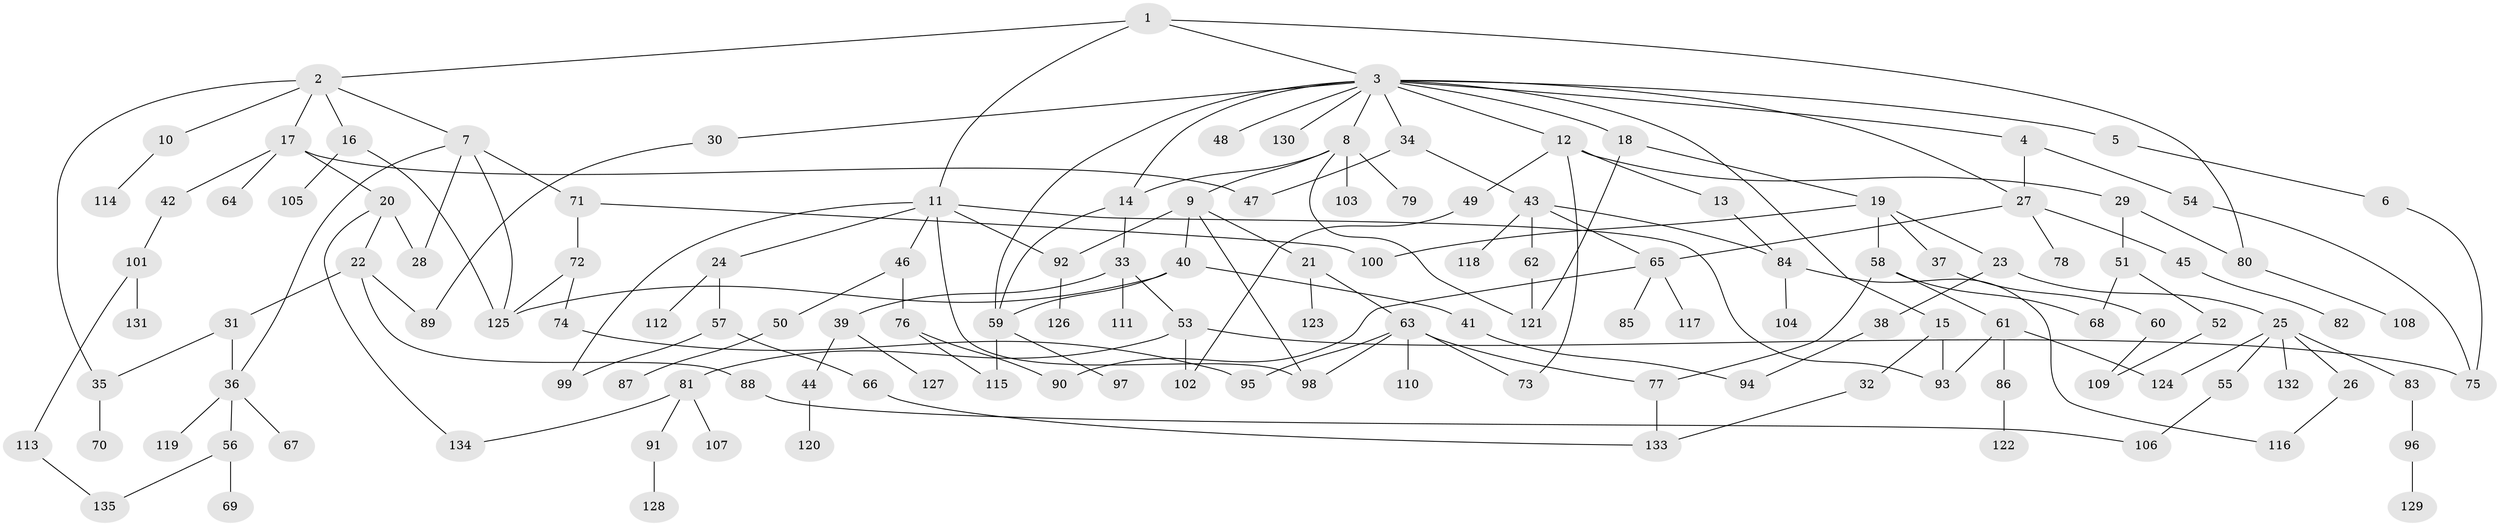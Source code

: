 // coarse degree distribution, {15: 0.014925373134328358, 6: 0.05970149253731343, 3: 0.208955223880597, 12: 0.014925373134328358, 2: 0.26865671641791045, 9: 0.029850746268656716, 5: 0.029850746268656716, 4: 0.04477611940298507, 8: 0.014925373134328358, 7: 0.029850746268656716, 1: 0.2835820895522388}
// Generated by graph-tools (version 1.1) at 2025/16/03/04/25 18:16:59]
// undirected, 135 vertices, 176 edges
graph export_dot {
graph [start="1"]
  node [color=gray90,style=filled];
  1;
  2;
  3;
  4;
  5;
  6;
  7;
  8;
  9;
  10;
  11;
  12;
  13;
  14;
  15;
  16;
  17;
  18;
  19;
  20;
  21;
  22;
  23;
  24;
  25;
  26;
  27;
  28;
  29;
  30;
  31;
  32;
  33;
  34;
  35;
  36;
  37;
  38;
  39;
  40;
  41;
  42;
  43;
  44;
  45;
  46;
  47;
  48;
  49;
  50;
  51;
  52;
  53;
  54;
  55;
  56;
  57;
  58;
  59;
  60;
  61;
  62;
  63;
  64;
  65;
  66;
  67;
  68;
  69;
  70;
  71;
  72;
  73;
  74;
  75;
  76;
  77;
  78;
  79;
  80;
  81;
  82;
  83;
  84;
  85;
  86;
  87;
  88;
  89;
  90;
  91;
  92;
  93;
  94;
  95;
  96;
  97;
  98;
  99;
  100;
  101;
  102;
  103;
  104;
  105;
  106;
  107;
  108;
  109;
  110;
  111;
  112;
  113;
  114;
  115;
  116;
  117;
  118;
  119;
  120;
  121;
  122;
  123;
  124;
  125;
  126;
  127;
  128;
  129;
  130;
  131;
  132;
  133;
  134;
  135;
  1 -- 2;
  1 -- 3;
  1 -- 11;
  1 -- 80;
  2 -- 7;
  2 -- 10;
  2 -- 16;
  2 -- 17;
  2 -- 35;
  3 -- 4;
  3 -- 5;
  3 -- 8;
  3 -- 12;
  3 -- 15;
  3 -- 18;
  3 -- 30;
  3 -- 34;
  3 -- 48;
  3 -- 59;
  3 -- 130;
  3 -- 27;
  3 -- 14;
  4 -- 27;
  4 -- 54;
  5 -- 6;
  6 -- 75;
  7 -- 36;
  7 -- 71;
  7 -- 28;
  7 -- 125;
  8 -- 9;
  8 -- 14;
  8 -- 79;
  8 -- 103;
  8 -- 121;
  9 -- 21;
  9 -- 40;
  9 -- 92;
  9 -- 98;
  10 -- 114;
  11 -- 24;
  11 -- 46;
  11 -- 92;
  11 -- 99;
  11 -- 98;
  11 -- 93;
  12 -- 13;
  12 -- 29;
  12 -- 49;
  12 -- 73;
  13 -- 84;
  14 -- 33;
  14 -- 59;
  15 -- 32;
  15 -- 93;
  16 -- 105;
  16 -- 125;
  17 -- 20;
  17 -- 42;
  17 -- 64;
  17 -- 47;
  18 -- 19;
  18 -- 121;
  19 -- 23;
  19 -- 37;
  19 -- 58;
  19 -- 100;
  20 -- 22;
  20 -- 28;
  20 -- 134;
  21 -- 63;
  21 -- 123;
  22 -- 31;
  22 -- 88;
  22 -- 89;
  23 -- 25;
  23 -- 38;
  24 -- 57;
  24 -- 112;
  25 -- 26;
  25 -- 55;
  25 -- 83;
  25 -- 132;
  25 -- 124;
  26 -- 116;
  27 -- 45;
  27 -- 65;
  27 -- 78;
  29 -- 51;
  29 -- 80;
  30 -- 89;
  31 -- 35;
  31 -- 36;
  32 -- 133;
  33 -- 39;
  33 -- 53;
  33 -- 111;
  34 -- 43;
  34 -- 47;
  35 -- 70;
  36 -- 56;
  36 -- 67;
  36 -- 119;
  37 -- 60;
  38 -- 94;
  39 -- 44;
  39 -- 127;
  40 -- 41;
  40 -- 125;
  40 -- 59;
  41 -- 94;
  42 -- 101;
  43 -- 62;
  43 -- 84;
  43 -- 118;
  43 -- 65;
  44 -- 120;
  45 -- 82;
  46 -- 50;
  46 -- 76;
  49 -- 102;
  50 -- 87;
  51 -- 52;
  51 -- 68;
  52 -- 109;
  53 -- 81;
  53 -- 102;
  53 -- 75;
  54 -- 75;
  55 -- 106;
  56 -- 69;
  56 -- 135;
  57 -- 66;
  57 -- 99;
  58 -- 61;
  58 -- 77;
  58 -- 68;
  59 -- 97;
  59 -- 115;
  60 -- 109;
  61 -- 86;
  61 -- 124;
  61 -- 93;
  62 -- 121;
  63 -- 73;
  63 -- 95;
  63 -- 98;
  63 -- 110;
  63 -- 77;
  65 -- 85;
  65 -- 117;
  65 -- 90;
  66 -- 133;
  71 -- 72;
  71 -- 100;
  72 -- 74;
  72 -- 125;
  74 -- 95;
  76 -- 90;
  76 -- 115;
  77 -- 133;
  80 -- 108;
  81 -- 91;
  81 -- 107;
  81 -- 134;
  83 -- 96;
  84 -- 104;
  84 -- 116;
  86 -- 122;
  88 -- 106;
  91 -- 128;
  92 -- 126;
  96 -- 129;
  101 -- 113;
  101 -- 131;
  113 -- 135;
}
